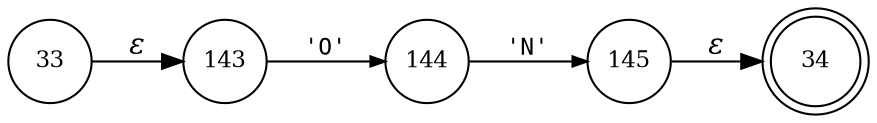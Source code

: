 digraph ATN {
rankdir=LR;
s34[fontsize=11, label="34", shape=doublecircle, fixedsize=true, width=.6];
s144[fontsize=11,label="144", shape=circle, fixedsize=true, width=.55, peripheries=1];
s33[fontsize=11,label="33", shape=circle, fixedsize=true, width=.55, peripheries=1];
s145[fontsize=11,label="145", shape=circle, fixedsize=true, width=.55, peripheries=1];
s143[fontsize=11,label="143", shape=circle, fixedsize=true, width=.55, peripheries=1];
s33 -> s143 [fontname="Times-Italic", label="&epsilon;"];
s143 -> s144 [fontsize=11, fontname="Courier", arrowsize=.7, label = "'O'", arrowhead = normal];
s144 -> s145 [fontsize=11, fontname="Courier", arrowsize=.7, label = "'N'", arrowhead = normal];
s145 -> s34 [fontname="Times-Italic", label="&epsilon;"];
}